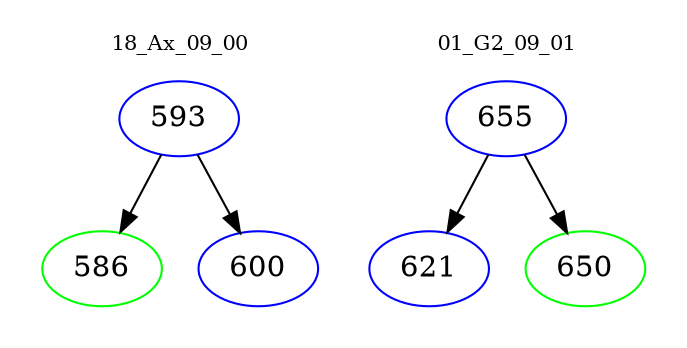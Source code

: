 digraph{
subgraph cluster_0 {
color = white
label = "18_Ax_09_00";
fontsize=10;
T0_593 [label="593", color="blue"]
T0_593 -> T0_586 [color="black"]
T0_586 [label="586", color="green"]
T0_593 -> T0_600 [color="black"]
T0_600 [label="600", color="blue"]
}
subgraph cluster_1 {
color = white
label = "01_G2_09_01";
fontsize=10;
T1_655 [label="655", color="blue"]
T1_655 -> T1_621 [color="black"]
T1_621 [label="621", color="blue"]
T1_655 -> T1_650 [color="black"]
T1_650 [label="650", color="green"]
}
}
